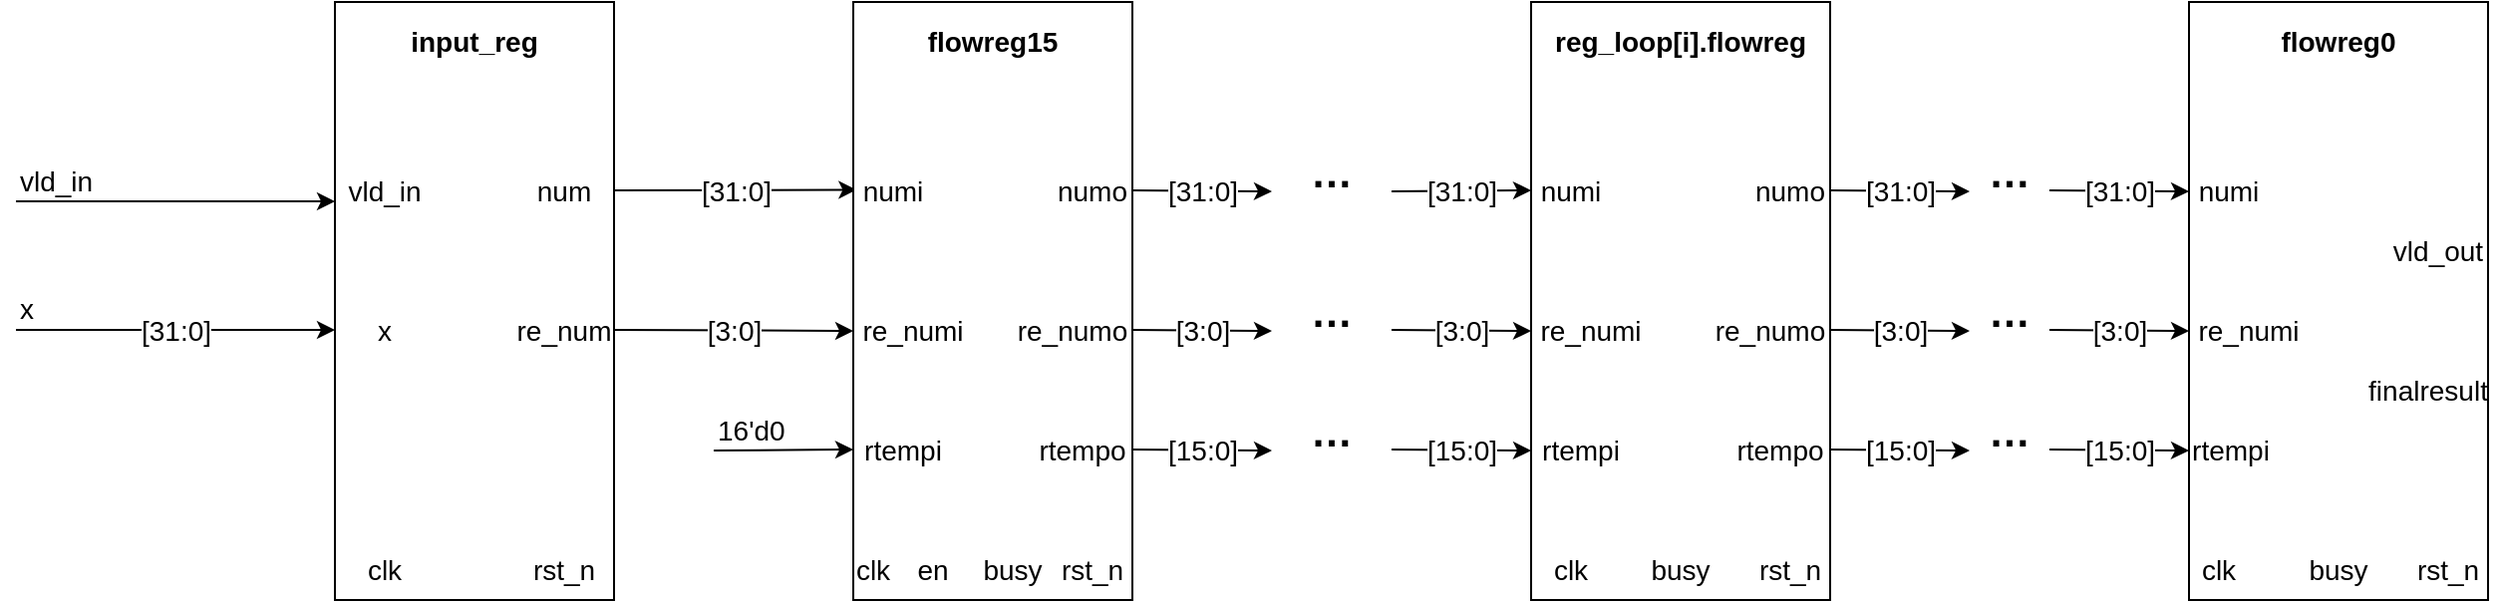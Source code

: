 <mxfile version="20.5.3" type="github">
  <diagram id="6UM_mQ-8TQhk4CjloPjo" name="第 1 页">
    <mxGraphModel dx="721" dy="493" grid="1" gridSize="10" guides="1" tooltips="1" connect="1" arrows="1" fold="1" page="1" pageScale="1" pageWidth="827" pageHeight="1169" math="0" shadow="0">
      <root>
        <mxCell id="0" />
        <mxCell id="1" parent="0" />
        <mxCell id="tsMORkh10g2GEG3-gYEs-1" value="" style="rounded=0;whiteSpace=wrap;html=1;" vertex="1" parent="1">
          <mxGeometry x="260" y="100" width="140" height="300" as="geometry" />
        </mxCell>
        <mxCell id="tsMORkh10g2GEG3-gYEs-2" value="&lt;b&gt;&lt;font style=&quot;font-size: 14px;&quot;&gt;input_reg&lt;/font&gt;&lt;/b&gt;" style="text;html=1;strokeColor=none;fillColor=none;align=center;verticalAlign=middle;whiteSpace=wrap;rounded=0;" vertex="1" parent="1">
          <mxGeometry x="295" y="100" width="70" height="40" as="geometry" />
        </mxCell>
        <mxCell id="tsMORkh10g2GEG3-gYEs-3" value="clk" style="text;html=1;strokeColor=none;fillColor=none;align=center;verticalAlign=middle;whiteSpace=wrap;rounded=0;fontSize=14;" vertex="1" parent="1">
          <mxGeometry x="260" y="370" width="50" height="30" as="geometry" />
        </mxCell>
        <mxCell id="tsMORkh10g2GEG3-gYEs-4" value="rst_n" style="text;html=1;strokeColor=none;fillColor=none;align=center;verticalAlign=middle;whiteSpace=wrap;rounded=0;fontSize=14;" vertex="1" parent="1">
          <mxGeometry x="350" y="370" width="50" height="30" as="geometry" />
        </mxCell>
        <mxCell id="tsMORkh10g2GEG3-gYEs-5" value="vld_in" style="text;html=1;strokeColor=none;fillColor=none;align=center;verticalAlign=middle;whiteSpace=wrap;rounded=0;fontSize=14;" vertex="1" parent="1">
          <mxGeometry x="255" y="180" width="60" height="30" as="geometry" />
        </mxCell>
        <mxCell id="tsMORkh10g2GEG3-gYEs-6" value="x" style="text;html=1;strokeColor=none;fillColor=none;align=center;verticalAlign=middle;whiteSpace=wrap;rounded=0;fontSize=14;" vertex="1" parent="1">
          <mxGeometry x="255" y="250" width="60" height="30" as="geometry" />
        </mxCell>
        <mxCell id="tsMORkh10g2GEG3-gYEs-7" value="num" style="text;html=1;strokeColor=none;fillColor=none;align=center;verticalAlign=middle;whiteSpace=wrap;rounded=0;fontSize=14;" vertex="1" parent="1">
          <mxGeometry x="345" y="180" width="60" height="30" as="geometry" />
        </mxCell>
        <mxCell id="tsMORkh10g2GEG3-gYEs-8" value="re_num" style="text;html=1;strokeColor=none;fillColor=none;align=center;verticalAlign=middle;whiteSpace=wrap;rounded=0;fontSize=14;" vertex="1" parent="1">
          <mxGeometry x="345" y="250" width="60" height="30" as="geometry" />
        </mxCell>
        <mxCell id="tsMORkh10g2GEG3-gYEs-10" value="" style="endArrow=classic;html=1;rounded=0;fontSize=14;" edge="1" parent="1">
          <mxGeometry relative="1" as="geometry">
            <mxPoint x="100" y="200" as="sourcePoint" />
            <mxPoint x="260" y="200" as="targetPoint" />
          </mxGeometry>
        </mxCell>
        <mxCell id="tsMORkh10g2GEG3-gYEs-12" value="vld_in" style="edgeLabel;resizable=0;html=1;align=left;verticalAlign=bottom;fontSize=14;" connectable="0" vertex="1" parent="tsMORkh10g2GEG3-gYEs-10">
          <mxGeometry x="-1" relative="1" as="geometry" />
        </mxCell>
        <mxCell id="tsMORkh10g2GEG3-gYEs-14" value="" style="endArrow=classic;html=1;rounded=0;fontSize=14;" edge="1" parent="1">
          <mxGeometry relative="1" as="geometry">
            <mxPoint x="100" y="264.5" as="sourcePoint" />
            <mxPoint x="260" y="264.5" as="targetPoint" />
          </mxGeometry>
        </mxCell>
        <mxCell id="tsMORkh10g2GEG3-gYEs-15" value="[31:0]" style="edgeLabel;resizable=0;html=1;align=center;verticalAlign=middle;fontSize=14;" connectable="0" vertex="1" parent="tsMORkh10g2GEG3-gYEs-14">
          <mxGeometry relative="1" as="geometry" />
        </mxCell>
        <mxCell id="tsMORkh10g2GEG3-gYEs-16" value="x" style="edgeLabel;resizable=0;html=1;align=left;verticalAlign=bottom;fontSize=14;" connectable="0" vertex="1" parent="tsMORkh10g2GEG3-gYEs-14">
          <mxGeometry x="-1" relative="1" as="geometry" />
        </mxCell>
        <mxCell id="tsMORkh10g2GEG3-gYEs-17" value="" style="endArrow=classic;html=1;rounded=0;fontSize=14;entryX=0.012;entryY=0.314;entryDx=0;entryDy=0;entryPerimeter=0;" edge="1" parent="1" target="tsMORkh10g2GEG3-gYEs-21">
          <mxGeometry relative="1" as="geometry">
            <mxPoint x="400" y="194.5" as="sourcePoint" />
            <mxPoint x="500" y="194.5" as="targetPoint" />
          </mxGeometry>
        </mxCell>
        <mxCell id="tsMORkh10g2GEG3-gYEs-18" value="[31:0]" style="edgeLabel;resizable=0;html=1;align=center;verticalAlign=middle;fontSize=14;" connectable="0" vertex="1" parent="tsMORkh10g2GEG3-gYEs-17">
          <mxGeometry relative="1" as="geometry" />
        </mxCell>
        <mxCell id="tsMORkh10g2GEG3-gYEs-19" value="" style="endArrow=classic;html=1;rounded=0;fontSize=14;" edge="1" parent="1">
          <mxGeometry relative="1" as="geometry">
            <mxPoint x="400" y="264.5" as="sourcePoint" />
            <mxPoint x="520" y="265" as="targetPoint" />
          </mxGeometry>
        </mxCell>
        <mxCell id="tsMORkh10g2GEG3-gYEs-20" value="[3:0]" style="edgeLabel;resizable=0;html=1;align=center;verticalAlign=middle;fontSize=14;" connectable="0" vertex="1" parent="tsMORkh10g2GEG3-gYEs-19">
          <mxGeometry relative="1" as="geometry" />
        </mxCell>
        <mxCell id="tsMORkh10g2GEG3-gYEs-21" value="" style="rounded=0;whiteSpace=wrap;html=1;fontSize=14;" vertex="1" parent="1">
          <mxGeometry x="520" y="100" width="140" height="300" as="geometry" />
        </mxCell>
        <mxCell id="tsMORkh10g2GEG3-gYEs-22" value="&lt;span style=&quot;font-size: 14px;&quot;&gt;&lt;b&gt;flowreg15&lt;/b&gt;&lt;/span&gt;" style="text;html=1;strokeColor=none;fillColor=none;align=center;verticalAlign=middle;whiteSpace=wrap;rounded=0;" vertex="1" parent="1">
          <mxGeometry x="555" y="100" width="70" height="40" as="geometry" />
        </mxCell>
        <mxCell id="tsMORkh10g2GEG3-gYEs-23" value="clk" style="text;html=1;strokeColor=none;fillColor=none;align=center;verticalAlign=middle;whiteSpace=wrap;rounded=0;fontSize=14;" vertex="1" parent="1">
          <mxGeometry x="505" y="370" width="50" height="30" as="geometry" />
        </mxCell>
        <mxCell id="tsMORkh10g2GEG3-gYEs-24" value="rst_n" style="text;html=1;strokeColor=none;fillColor=none;align=center;verticalAlign=middle;whiteSpace=wrap;rounded=0;fontSize=14;" vertex="1" parent="1">
          <mxGeometry x="615" y="370" width="50" height="30" as="geometry" />
        </mxCell>
        <mxCell id="tsMORkh10g2GEG3-gYEs-25" value="en" style="text;html=1;strokeColor=none;fillColor=none;align=center;verticalAlign=middle;whiteSpace=wrap;rounded=0;fontSize=14;" vertex="1" parent="1">
          <mxGeometry x="530" y="370" width="60" height="30" as="geometry" />
        </mxCell>
        <mxCell id="tsMORkh10g2GEG3-gYEs-26" value="numi" style="text;html=1;strokeColor=none;fillColor=none;align=center;verticalAlign=middle;whiteSpace=wrap;rounded=0;fontSize=14;" vertex="1" parent="1">
          <mxGeometry x="510" y="180" width="60" height="30" as="geometry" />
        </mxCell>
        <mxCell id="tsMORkh10g2GEG3-gYEs-27" value="re_numi" style="text;html=1;strokeColor=none;fillColor=none;align=center;verticalAlign=middle;whiteSpace=wrap;rounded=0;fontSize=14;" vertex="1" parent="1">
          <mxGeometry x="520" y="250" width="60" height="30" as="geometry" />
        </mxCell>
        <mxCell id="tsMORkh10g2GEG3-gYEs-28" value="rtempi" style="text;html=1;strokeColor=none;fillColor=none;align=center;verticalAlign=middle;whiteSpace=wrap;rounded=0;fontSize=14;" vertex="1" parent="1">
          <mxGeometry x="515" y="310" width="60" height="30" as="geometry" />
        </mxCell>
        <mxCell id="tsMORkh10g2GEG3-gYEs-29" value="numo" style="text;html=1;strokeColor=none;fillColor=none;align=center;verticalAlign=middle;whiteSpace=wrap;rounded=0;fontSize=14;" vertex="1" parent="1">
          <mxGeometry x="610" y="180" width="60" height="30" as="geometry" />
        </mxCell>
        <mxCell id="tsMORkh10g2GEG3-gYEs-30" value="re_numo" style="text;html=1;strokeColor=none;fillColor=none;align=center;verticalAlign=middle;whiteSpace=wrap;rounded=0;fontSize=14;" vertex="1" parent="1">
          <mxGeometry x="600" y="250" width="60" height="30" as="geometry" />
        </mxCell>
        <mxCell id="tsMORkh10g2GEG3-gYEs-31" value="rtempo" style="text;html=1;strokeColor=none;fillColor=none;align=center;verticalAlign=middle;whiteSpace=wrap;rounded=0;fontSize=14;" vertex="1" parent="1">
          <mxGeometry x="605" y="310" width="60" height="30" as="geometry" />
        </mxCell>
        <mxCell id="tsMORkh10g2GEG3-gYEs-32" value="busy" style="text;html=1;strokeColor=none;fillColor=none;align=center;verticalAlign=middle;whiteSpace=wrap;rounded=0;fontSize=14;" vertex="1" parent="1">
          <mxGeometry x="570" y="370" width="60" height="30" as="geometry" />
        </mxCell>
        <mxCell id="tsMORkh10g2GEG3-gYEs-33" value="" style="endArrow=classic;html=1;rounded=0;fontSize=14;" edge="1" parent="1">
          <mxGeometry relative="1" as="geometry">
            <mxPoint x="450" y="325" as="sourcePoint" />
            <mxPoint x="520" y="324.5" as="targetPoint" />
          </mxGeometry>
        </mxCell>
        <mxCell id="tsMORkh10g2GEG3-gYEs-35" value="16&#39;d0" style="edgeLabel;resizable=0;html=1;align=left;verticalAlign=bottom;fontSize=14;" connectable="0" vertex="1" parent="tsMORkh10g2GEG3-gYEs-33">
          <mxGeometry x="-1" relative="1" as="geometry" />
        </mxCell>
        <mxCell id="tsMORkh10g2GEG3-gYEs-36" value="" style="rounded=0;whiteSpace=wrap;html=1;fontSize=14;" vertex="1" parent="1">
          <mxGeometry x="860" y="100" width="150" height="300" as="geometry" />
        </mxCell>
        <mxCell id="tsMORkh10g2GEG3-gYEs-37" value="&lt;span style=&quot;font-size: 14px;&quot;&gt;&lt;b&gt;reg_loop[i].flowreg&lt;/b&gt;&lt;/span&gt;" style="text;html=1;strokeColor=none;fillColor=none;align=center;verticalAlign=middle;whiteSpace=wrap;rounded=0;" vertex="1" parent="1">
          <mxGeometry x="900" y="100" width="70" height="40" as="geometry" />
        </mxCell>
        <mxCell id="tsMORkh10g2GEG3-gYEs-38" value="clk" style="text;html=1;strokeColor=none;fillColor=none;align=center;verticalAlign=middle;whiteSpace=wrap;rounded=0;fontSize=14;" vertex="1" parent="1">
          <mxGeometry x="855" y="370" width="50" height="30" as="geometry" />
        </mxCell>
        <mxCell id="tsMORkh10g2GEG3-gYEs-39" value="busy" style="text;html=1;strokeColor=none;fillColor=none;align=center;verticalAlign=middle;whiteSpace=wrap;rounded=0;fontSize=14;" vertex="1" parent="1">
          <mxGeometry x="905" y="370" width="60" height="30" as="geometry" />
        </mxCell>
        <mxCell id="tsMORkh10g2GEG3-gYEs-40" value="rst_n" style="text;html=1;strokeColor=none;fillColor=none;align=center;verticalAlign=middle;whiteSpace=wrap;rounded=0;fontSize=14;" vertex="1" parent="1">
          <mxGeometry x="965" y="370" width="50" height="30" as="geometry" />
        </mxCell>
        <mxCell id="tsMORkh10g2GEG3-gYEs-41" value="numi" style="text;html=1;strokeColor=none;fillColor=none;align=center;verticalAlign=middle;whiteSpace=wrap;rounded=0;fontSize=14;" vertex="1" parent="1">
          <mxGeometry x="850" y="180" width="60" height="30" as="geometry" />
        </mxCell>
        <mxCell id="tsMORkh10g2GEG3-gYEs-42" value="re_numi" style="text;html=1;strokeColor=none;fillColor=none;align=center;verticalAlign=middle;whiteSpace=wrap;rounded=0;fontSize=14;" vertex="1" parent="1">
          <mxGeometry x="860" y="250" width="60" height="30" as="geometry" />
        </mxCell>
        <mxCell id="tsMORkh10g2GEG3-gYEs-43" value="rtempi" style="text;html=1;strokeColor=none;fillColor=none;align=center;verticalAlign=middle;whiteSpace=wrap;rounded=0;fontSize=14;" vertex="1" parent="1">
          <mxGeometry x="855" y="310" width="60" height="30" as="geometry" />
        </mxCell>
        <mxCell id="tsMORkh10g2GEG3-gYEs-44" value="numo" style="text;html=1;strokeColor=none;fillColor=none;align=center;verticalAlign=middle;whiteSpace=wrap;rounded=0;fontSize=14;" vertex="1" parent="1">
          <mxGeometry x="960" y="180" width="60" height="30" as="geometry" />
        </mxCell>
        <mxCell id="tsMORkh10g2GEG3-gYEs-45" value="re_numo" style="text;html=1;strokeColor=none;fillColor=none;align=center;verticalAlign=middle;whiteSpace=wrap;rounded=0;fontSize=14;" vertex="1" parent="1">
          <mxGeometry x="950" y="250" width="60" height="30" as="geometry" />
        </mxCell>
        <mxCell id="tsMORkh10g2GEG3-gYEs-46" value="rtempo" style="text;html=1;strokeColor=none;fillColor=none;align=center;verticalAlign=middle;whiteSpace=wrap;rounded=0;fontSize=14;" vertex="1" parent="1">
          <mxGeometry x="955" y="310" width="60" height="30" as="geometry" />
        </mxCell>
        <mxCell id="tsMORkh10g2GEG3-gYEs-47" value="" style="endArrow=classic;html=1;rounded=0;fontSize=14;" edge="1" parent="1">
          <mxGeometry relative="1" as="geometry">
            <mxPoint x="660" y="194.5" as="sourcePoint" />
            <mxPoint x="730" y="195" as="targetPoint" />
          </mxGeometry>
        </mxCell>
        <mxCell id="tsMORkh10g2GEG3-gYEs-48" value="[31:0]" style="edgeLabel;resizable=0;html=1;align=center;verticalAlign=middle;fontSize=14;" connectable="0" vertex="1" parent="tsMORkh10g2GEG3-gYEs-47">
          <mxGeometry relative="1" as="geometry" />
        </mxCell>
        <mxCell id="tsMORkh10g2GEG3-gYEs-49" value="" style="endArrow=classic;html=1;rounded=0;fontSize=14;" edge="1" parent="1">
          <mxGeometry relative="1" as="geometry">
            <mxPoint x="660" y="264.5" as="sourcePoint" />
            <mxPoint x="730" y="265" as="targetPoint" />
          </mxGeometry>
        </mxCell>
        <mxCell id="tsMORkh10g2GEG3-gYEs-50" value="[3:0]" style="edgeLabel;resizable=0;html=1;align=center;verticalAlign=middle;fontSize=14;" connectable="0" vertex="1" parent="tsMORkh10g2GEG3-gYEs-49">
          <mxGeometry relative="1" as="geometry" />
        </mxCell>
        <mxCell id="tsMORkh10g2GEG3-gYEs-51" value="" style="endArrow=classic;html=1;rounded=0;fontSize=14;" edge="1" parent="1">
          <mxGeometry relative="1" as="geometry">
            <mxPoint x="660" y="324.5" as="sourcePoint" />
            <mxPoint x="730" y="325" as="targetPoint" />
          </mxGeometry>
        </mxCell>
        <mxCell id="tsMORkh10g2GEG3-gYEs-52" value="[15:0]" style="edgeLabel;resizable=0;html=1;align=center;verticalAlign=middle;fontSize=14;" connectable="0" vertex="1" parent="tsMORkh10g2GEG3-gYEs-51">
          <mxGeometry relative="1" as="geometry" />
        </mxCell>
        <mxCell id="tsMORkh10g2GEG3-gYEs-53" value="" style="endArrow=classic;html=1;rounded=0;fontSize=14;" edge="1" parent="1">
          <mxGeometry relative="1" as="geometry">
            <mxPoint x="790" y="195" as="sourcePoint" />
            <mxPoint x="860" y="194.5" as="targetPoint" />
          </mxGeometry>
        </mxCell>
        <mxCell id="tsMORkh10g2GEG3-gYEs-54" value="[31:0]" style="edgeLabel;resizable=0;html=1;align=center;verticalAlign=middle;fontSize=14;" connectable="0" vertex="1" parent="tsMORkh10g2GEG3-gYEs-53">
          <mxGeometry relative="1" as="geometry" />
        </mxCell>
        <mxCell id="tsMORkh10g2GEG3-gYEs-55" value="" style="endArrow=classic;html=1;rounded=0;fontSize=14;" edge="1" parent="1">
          <mxGeometry relative="1" as="geometry">
            <mxPoint x="790" y="264.5" as="sourcePoint" />
            <mxPoint x="860" y="265" as="targetPoint" />
          </mxGeometry>
        </mxCell>
        <mxCell id="tsMORkh10g2GEG3-gYEs-56" value="[3:0]" style="edgeLabel;resizable=0;html=1;align=center;verticalAlign=middle;fontSize=14;" connectable="0" vertex="1" parent="tsMORkh10g2GEG3-gYEs-55">
          <mxGeometry relative="1" as="geometry" />
        </mxCell>
        <mxCell id="tsMORkh10g2GEG3-gYEs-57" value="" style="endArrow=classic;html=1;rounded=0;fontSize=14;" edge="1" parent="1">
          <mxGeometry relative="1" as="geometry">
            <mxPoint x="790" y="324.5" as="sourcePoint" />
            <mxPoint x="860" y="325" as="targetPoint" />
          </mxGeometry>
        </mxCell>
        <mxCell id="tsMORkh10g2GEG3-gYEs-58" value="[15:0]" style="edgeLabel;resizable=0;html=1;align=center;verticalAlign=middle;fontSize=14;" connectable="0" vertex="1" parent="tsMORkh10g2GEG3-gYEs-57">
          <mxGeometry relative="1" as="geometry" />
        </mxCell>
        <mxCell id="tsMORkh10g2GEG3-gYEs-59" value="&lt;b&gt;&lt;font style=&quot;font-size: 21px;&quot;&gt;…&lt;/font&gt;&lt;/b&gt;" style="text;html=1;strokeColor=none;fillColor=none;align=center;verticalAlign=middle;whiteSpace=wrap;rounded=0;fontSize=14;" vertex="1" parent="1">
          <mxGeometry x="730" y="170" width="60" height="30" as="geometry" />
        </mxCell>
        <mxCell id="tsMORkh10g2GEG3-gYEs-60" value="&lt;b&gt;&lt;font style=&quot;font-size: 21px;&quot;&gt;…&lt;/font&gt;&lt;/b&gt;" style="text;html=1;strokeColor=none;fillColor=none;align=center;verticalAlign=middle;whiteSpace=wrap;rounded=0;fontSize=14;" vertex="1" parent="1">
          <mxGeometry x="730" y="240" width="60" height="30" as="geometry" />
        </mxCell>
        <mxCell id="tsMORkh10g2GEG3-gYEs-61" value="&lt;b&gt;&lt;font style=&quot;font-size: 21px;&quot;&gt;…&lt;/font&gt;&lt;/b&gt;" style="text;html=1;strokeColor=none;fillColor=none;align=center;verticalAlign=middle;whiteSpace=wrap;rounded=0;fontSize=14;" vertex="1" parent="1">
          <mxGeometry x="730" y="300" width="60" height="30" as="geometry" />
        </mxCell>
        <mxCell id="tsMORkh10g2GEG3-gYEs-62" value="" style="endArrow=classic;html=1;rounded=0;fontSize=14;" edge="1" parent="1">
          <mxGeometry relative="1" as="geometry">
            <mxPoint x="1010" y="194.5" as="sourcePoint" />
            <mxPoint x="1080" y="195" as="targetPoint" />
          </mxGeometry>
        </mxCell>
        <mxCell id="tsMORkh10g2GEG3-gYEs-63" value="[31:0]" style="edgeLabel;resizable=0;html=1;align=center;verticalAlign=middle;fontSize=14;" connectable="0" vertex="1" parent="tsMORkh10g2GEG3-gYEs-62">
          <mxGeometry relative="1" as="geometry" />
        </mxCell>
        <mxCell id="tsMORkh10g2GEG3-gYEs-64" value="" style="endArrow=classic;html=1;rounded=0;fontSize=14;" edge="1" parent="1">
          <mxGeometry relative="1" as="geometry">
            <mxPoint x="1010" y="264.5" as="sourcePoint" />
            <mxPoint x="1080" y="265" as="targetPoint" />
          </mxGeometry>
        </mxCell>
        <mxCell id="tsMORkh10g2GEG3-gYEs-65" value="[3:0]" style="edgeLabel;resizable=0;html=1;align=center;verticalAlign=middle;fontSize=14;" connectable="0" vertex="1" parent="tsMORkh10g2GEG3-gYEs-64">
          <mxGeometry relative="1" as="geometry" />
        </mxCell>
        <mxCell id="tsMORkh10g2GEG3-gYEs-66" value="" style="endArrow=classic;html=1;rounded=0;fontSize=14;" edge="1" parent="1">
          <mxGeometry relative="1" as="geometry">
            <mxPoint x="1010" y="324.5" as="sourcePoint" />
            <mxPoint x="1080" y="325" as="targetPoint" />
          </mxGeometry>
        </mxCell>
        <mxCell id="tsMORkh10g2GEG3-gYEs-67" value="[15:0]" style="edgeLabel;resizable=0;html=1;align=center;verticalAlign=middle;fontSize=14;" connectable="0" vertex="1" parent="tsMORkh10g2GEG3-gYEs-66">
          <mxGeometry relative="1" as="geometry" />
        </mxCell>
        <mxCell id="tsMORkh10g2GEG3-gYEs-68" value="" style="rounded=0;whiteSpace=wrap;html=1;fontSize=14;" vertex="1" parent="1">
          <mxGeometry x="1190" y="100" width="150" height="300" as="geometry" />
        </mxCell>
        <mxCell id="tsMORkh10g2GEG3-gYEs-69" value="&lt;span style=&quot;font-size: 14px;&quot;&gt;&lt;b&gt;flowreg0&lt;/b&gt;&lt;/span&gt;" style="text;html=1;strokeColor=none;fillColor=none;align=center;verticalAlign=middle;whiteSpace=wrap;rounded=0;" vertex="1" parent="1">
          <mxGeometry x="1230" y="100" width="70" height="40" as="geometry" />
        </mxCell>
        <mxCell id="tsMORkh10g2GEG3-gYEs-70" value="clk" style="text;html=1;strokeColor=none;fillColor=none;align=center;verticalAlign=middle;whiteSpace=wrap;rounded=0;fontSize=14;" vertex="1" parent="1">
          <mxGeometry x="1180" y="370" width="50" height="30" as="geometry" />
        </mxCell>
        <mxCell id="tsMORkh10g2GEG3-gYEs-71" value="busy" style="text;html=1;strokeColor=none;fillColor=none;align=center;verticalAlign=middle;whiteSpace=wrap;rounded=0;fontSize=14;" vertex="1" parent="1">
          <mxGeometry x="1235" y="370" width="60" height="30" as="geometry" />
        </mxCell>
        <mxCell id="tsMORkh10g2GEG3-gYEs-72" value="rst_n" style="text;html=1;strokeColor=none;fillColor=none;align=center;verticalAlign=middle;whiteSpace=wrap;rounded=0;fontSize=14;" vertex="1" parent="1">
          <mxGeometry x="1295" y="370" width="50" height="30" as="geometry" />
        </mxCell>
        <mxCell id="tsMORkh10g2GEG3-gYEs-73" value="numi" style="text;html=1;strokeColor=none;fillColor=none;align=center;verticalAlign=middle;whiteSpace=wrap;rounded=0;fontSize=14;" vertex="1" parent="1">
          <mxGeometry x="1180" y="180" width="60" height="30" as="geometry" />
        </mxCell>
        <mxCell id="tsMORkh10g2GEG3-gYEs-74" value="re_numi" style="text;html=1;strokeColor=none;fillColor=none;align=center;verticalAlign=middle;whiteSpace=wrap;rounded=0;fontSize=14;" vertex="1" parent="1">
          <mxGeometry x="1190" y="250" width="60" height="30" as="geometry" />
        </mxCell>
        <mxCell id="tsMORkh10g2GEG3-gYEs-75" value="rtempi" style="text;html=1;strokeColor=none;fillColor=none;align=center;verticalAlign=middle;whiteSpace=wrap;rounded=0;fontSize=14;" vertex="1" parent="1">
          <mxGeometry x="1181" y="310" width="60" height="30" as="geometry" />
        </mxCell>
        <mxCell id="tsMORkh10g2GEG3-gYEs-76" value="vld_out" style="text;html=1;strokeColor=none;fillColor=none;align=center;verticalAlign=middle;whiteSpace=wrap;rounded=0;fontSize=14;" vertex="1" parent="1">
          <mxGeometry x="1285" y="210" width="60" height="30" as="geometry" />
        </mxCell>
        <mxCell id="tsMORkh10g2GEG3-gYEs-77" value="finalresult" style="text;html=1;strokeColor=none;fillColor=none;align=center;verticalAlign=middle;whiteSpace=wrap;rounded=0;fontSize=14;" vertex="1" parent="1">
          <mxGeometry x="1280" y="280" width="60" height="30" as="geometry" />
        </mxCell>
        <mxCell id="tsMORkh10g2GEG3-gYEs-78" value="" style="endArrow=classic;html=1;rounded=0;fontSize=14;" edge="1" parent="1">
          <mxGeometry relative="1" as="geometry">
            <mxPoint x="1120" y="194.5" as="sourcePoint" />
            <mxPoint x="1190" y="195" as="targetPoint" />
          </mxGeometry>
        </mxCell>
        <mxCell id="tsMORkh10g2GEG3-gYEs-79" value="[31:0]" style="edgeLabel;resizable=0;html=1;align=center;verticalAlign=middle;fontSize=14;" connectable="0" vertex="1" parent="tsMORkh10g2GEG3-gYEs-78">
          <mxGeometry relative="1" as="geometry" />
        </mxCell>
        <mxCell id="tsMORkh10g2GEG3-gYEs-82" value="" style="endArrow=classic;html=1;rounded=0;fontSize=14;" edge="1" parent="1">
          <mxGeometry relative="1" as="geometry">
            <mxPoint x="1120" y="264.5" as="sourcePoint" />
            <mxPoint x="1190" y="265" as="targetPoint" />
          </mxGeometry>
        </mxCell>
        <mxCell id="tsMORkh10g2GEG3-gYEs-83" value="[3:0]" style="edgeLabel;resizable=0;html=1;align=center;verticalAlign=middle;fontSize=14;" connectable="0" vertex="1" parent="tsMORkh10g2GEG3-gYEs-82">
          <mxGeometry relative="1" as="geometry" />
        </mxCell>
        <mxCell id="tsMORkh10g2GEG3-gYEs-84" value="" style="endArrow=classic;html=1;rounded=0;fontSize=14;" edge="1" parent="1">
          <mxGeometry relative="1" as="geometry">
            <mxPoint x="1120" y="324.5" as="sourcePoint" />
            <mxPoint x="1190" y="325" as="targetPoint" />
          </mxGeometry>
        </mxCell>
        <mxCell id="tsMORkh10g2GEG3-gYEs-85" value="[15:0]" style="edgeLabel;resizable=0;html=1;align=center;verticalAlign=middle;fontSize=14;" connectable="0" vertex="1" parent="tsMORkh10g2GEG3-gYEs-84">
          <mxGeometry relative="1" as="geometry" />
        </mxCell>
        <mxCell id="tsMORkh10g2GEG3-gYEs-86" value="&lt;b&gt;&lt;font style=&quot;font-size: 21px;&quot;&gt;…&lt;/font&gt;&lt;/b&gt;" style="text;html=1;strokeColor=none;fillColor=none;align=center;verticalAlign=middle;whiteSpace=wrap;rounded=0;fontSize=14;" vertex="1" parent="1">
          <mxGeometry x="1070" y="170" width="60" height="30" as="geometry" />
        </mxCell>
        <mxCell id="tsMORkh10g2GEG3-gYEs-87" value="&lt;b&gt;&lt;font style=&quot;font-size: 21px;&quot;&gt;…&lt;/font&gt;&lt;/b&gt;" style="text;html=1;strokeColor=none;fillColor=none;align=center;verticalAlign=middle;whiteSpace=wrap;rounded=0;fontSize=14;" vertex="1" parent="1">
          <mxGeometry x="1070" y="240" width="60" height="30" as="geometry" />
        </mxCell>
        <mxCell id="tsMORkh10g2GEG3-gYEs-88" value="&lt;b&gt;&lt;font style=&quot;font-size: 21px;&quot;&gt;…&lt;/font&gt;&lt;/b&gt;" style="text;html=1;strokeColor=none;fillColor=none;align=center;verticalAlign=middle;whiteSpace=wrap;rounded=0;fontSize=14;" vertex="1" parent="1">
          <mxGeometry x="1070" y="300" width="60" height="30" as="geometry" />
        </mxCell>
      </root>
    </mxGraphModel>
  </diagram>
</mxfile>
